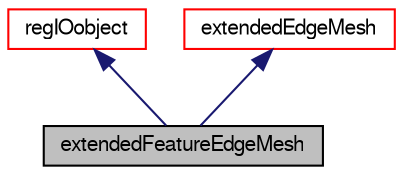 digraph "extendedFeatureEdgeMesh"
{
  bgcolor="transparent";
  edge [fontname="FreeSans",fontsize="10",labelfontname="FreeSans",labelfontsize="10"];
  node [fontname="FreeSans",fontsize="10",shape=record];
  Node6 [label="extendedFeatureEdgeMesh",height=0.2,width=0.4,color="black", fillcolor="grey75", style="filled", fontcolor="black"];
  Node7 -> Node6 [dir="back",color="midnightblue",fontsize="10",style="solid",fontname="FreeSans"];
  Node7 [label="regIOobject",height=0.2,width=0.4,color="red",URL="$a26334.html",tooltip="regIOobject is an abstract class derived from IOobject to handle automatic object registration with t..."];
  Node14 -> Node6 [dir="back",color="midnightblue",fontsize="10",style="solid",fontname="FreeSans"];
  Node14 [label="extendedEdgeMesh",height=0.2,width=0.4,color="red",URL="$a21786.html",tooltip="Description of feature edges and points. "];
}
